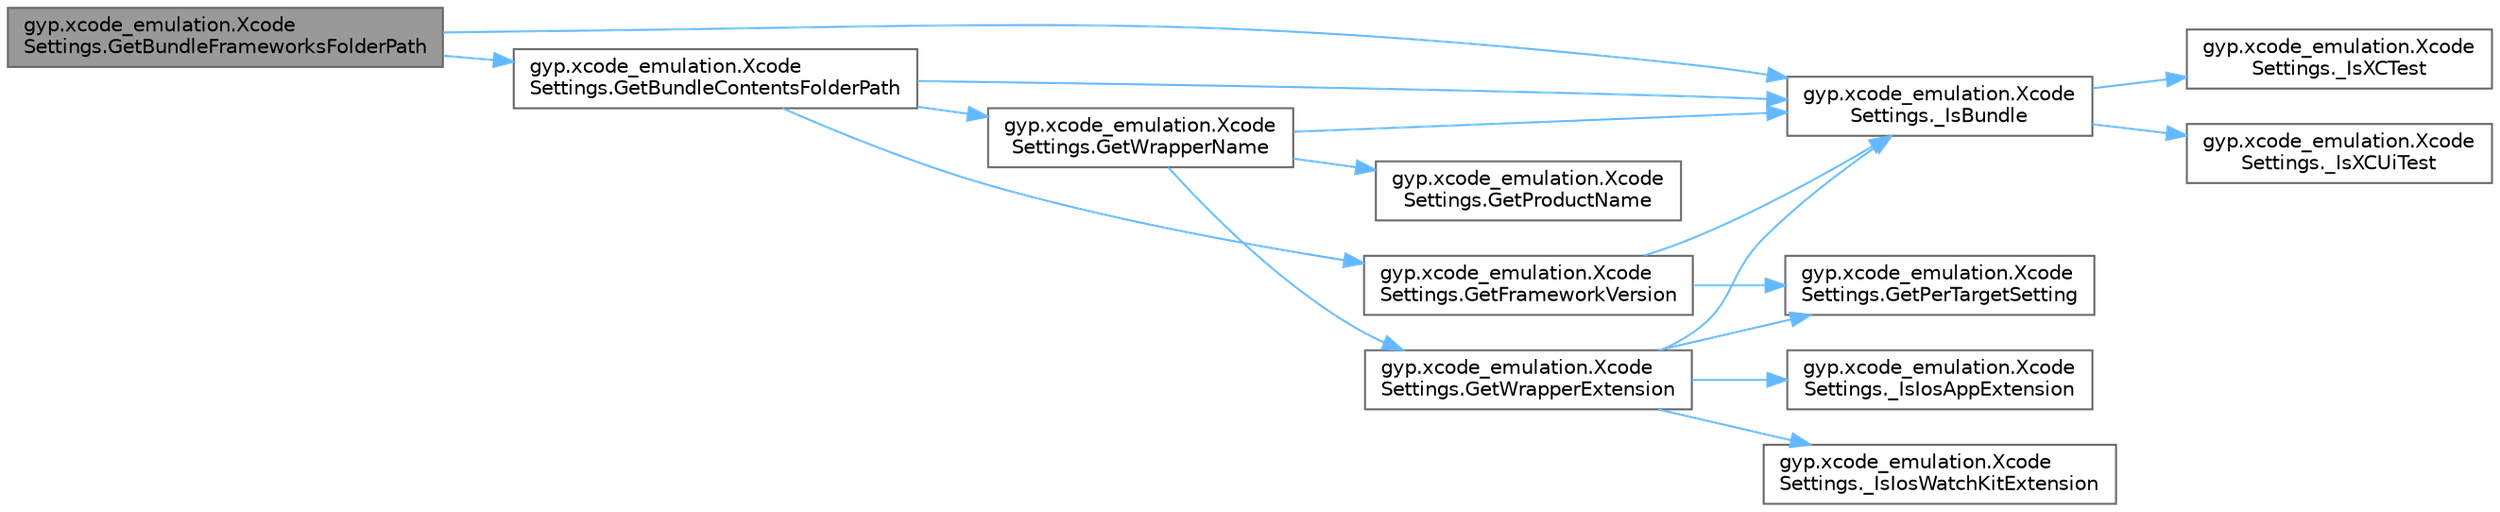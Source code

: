 digraph "gyp.xcode_emulation.XcodeSettings.GetBundleFrameworksFolderPath"
{
 // LATEX_PDF_SIZE
  bgcolor="transparent";
  edge [fontname=Helvetica,fontsize=10,labelfontname=Helvetica,labelfontsize=10];
  node [fontname=Helvetica,fontsize=10,shape=box,height=0.2,width=0.4];
  rankdir="LR";
  Node1 [id="Node000001",label="gyp.xcode_emulation.Xcode\lSettings.GetBundleFrameworksFolderPath",height=0.2,width=0.4,color="gray40", fillcolor="grey60", style="filled", fontcolor="black",tooltip=" "];
  Node1 -> Node2 [id="edge33_Node000001_Node000002",color="steelblue1",style="solid",tooltip=" "];
  Node2 [id="Node000002",label="gyp.xcode_emulation.Xcode\lSettings._IsBundle",height=0.2,width=0.4,color="grey40", fillcolor="white", style="filled",URL="$classgyp_1_1xcode__emulation_1_1_xcode_settings.html#ace3d43d99d3685687b42255850e78259",tooltip=" "];
  Node2 -> Node3 [id="edge34_Node000002_Node000003",color="steelblue1",style="solid",tooltip=" "];
  Node3 [id="Node000003",label="gyp.xcode_emulation.Xcode\lSettings._IsXCTest",height=0.2,width=0.4,color="grey40", fillcolor="white", style="filled",URL="$classgyp_1_1xcode__emulation_1_1_xcode_settings.html#a0a569be0f973c77de5b2d171762deb04",tooltip=" "];
  Node2 -> Node4 [id="edge35_Node000002_Node000004",color="steelblue1",style="solid",tooltip=" "];
  Node4 [id="Node000004",label="gyp.xcode_emulation.Xcode\lSettings._IsXCUiTest",height=0.2,width=0.4,color="grey40", fillcolor="white", style="filled",URL="$classgyp_1_1xcode__emulation_1_1_xcode_settings.html#ae92bc171400547ad22f102388df724f8",tooltip=" "];
  Node1 -> Node5 [id="edge36_Node000001_Node000005",color="steelblue1",style="solid",tooltip=" "];
  Node5 [id="Node000005",label="gyp.xcode_emulation.Xcode\lSettings.GetBundleContentsFolderPath",height=0.2,width=0.4,color="grey40", fillcolor="white", style="filled",URL="$classgyp_1_1xcode__emulation_1_1_xcode_settings.html#a03b1307dbbda2138f7e6921e96f4b3e1",tooltip=" "];
  Node5 -> Node2 [id="edge37_Node000005_Node000002",color="steelblue1",style="solid",tooltip=" "];
  Node5 -> Node6 [id="edge38_Node000005_Node000006",color="steelblue1",style="solid",tooltip=" "];
  Node6 [id="Node000006",label="gyp.xcode_emulation.Xcode\lSettings.GetFrameworkVersion",height=0.2,width=0.4,color="grey40", fillcolor="white", style="filled",URL="$classgyp_1_1xcode__emulation_1_1_xcode_settings.html#a2d2abc1af703cfc9c51a6e9870006a6a",tooltip=" "];
  Node6 -> Node2 [id="edge39_Node000006_Node000002",color="steelblue1",style="solid",tooltip=" "];
  Node6 -> Node7 [id="edge40_Node000006_Node000007",color="steelblue1",style="solid",tooltip=" "];
  Node7 [id="Node000007",label="gyp.xcode_emulation.Xcode\lSettings.GetPerTargetSetting",height=0.2,width=0.4,color="grey40", fillcolor="white", style="filled",URL="$classgyp_1_1xcode__emulation_1_1_xcode_settings.html#a85f77972826a242545ba3f7645719c7c",tooltip=" "];
  Node5 -> Node8 [id="edge41_Node000005_Node000008",color="steelblue1",style="solid",tooltip=" "];
  Node8 [id="Node000008",label="gyp.xcode_emulation.Xcode\lSettings.GetWrapperName",height=0.2,width=0.4,color="grey40", fillcolor="white", style="filled",URL="$classgyp_1_1xcode__emulation_1_1_xcode_settings.html#aca6c7f89267c0c3cd3ec6096a6f601ab",tooltip=" "];
  Node8 -> Node2 [id="edge42_Node000008_Node000002",color="steelblue1",style="solid",tooltip=" "];
  Node8 -> Node9 [id="edge43_Node000008_Node000009",color="steelblue1",style="solid",tooltip=" "];
  Node9 [id="Node000009",label="gyp.xcode_emulation.Xcode\lSettings.GetProductName",height=0.2,width=0.4,color="grey40", fillcolor="white", style="filled",URL="$classgyp_1_1xcode__emulation_1_1_xcode_settings.html#a00296b1f3b90ce009c7e6714c8e310cc",tooltip=" "];
  Node8 -> Node10 [id="edge44_Node000008_Node000010",color="steelblue1",style="solid",tooltip=" "];
  Node10 [id="Node000010",label="gyp.xcode_emulation.Xcode\lSettings.GetWrapperExtension",height=0.2,width=0.4,color="grey40", fillcolor="white", style="filled",URL="$classgyp_1_1xcode__emulation_1_1_xcode_settings.html#a24c8c9d06ce73350efbc8c28fcec269e",tooltip=" "];
  Node10 -> Node2 [id="edge45_Node000010_Node000002",color="steelblue1",style="solid",tooltip=" "];
  Node10 -> Node11 [id="edge46_Node000010_Node000011",color="steelblue1",style="solid",tooltip=" "];
  Node11 [id="Node000011",label="gyp.xcode_emulation.Xcode\lSettings._IsIosAppExtension",height=0.2,width=0.4,color="grey40", fillcolor="white", style="filled",URL="$classgyp_1_1xcode__emulation_1_1_xcode_settings.html#a450dd9d328e2824e6568ebb22f6805eb",tooltip=" "];
  Node10 -> Node12 [id="edge47_Node000010_Node000012",color="steelblue1",style="solid",tooltip=" "];
  Node12 [id="Node000012",label="gyp.xcode_emulation.Xcode\lSettings._IsIosWatchKitExtension",height=0.2,width=0.4,color="grey40", fillcolor="white", style="filled",URL="$classgyp_1_1xcode__emulation_1_1_xcode_settings.html#a0039ba5211cf6e469bee1d19677c532e",tooltip=" "];
  Node10 -> Node7 [id="edge48_Node000010_Node000007",color="steelblue1",style="solid",tooltip=" "];
}
